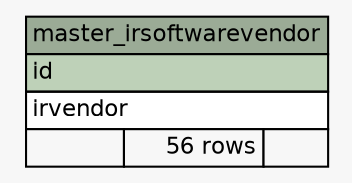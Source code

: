 // dot 2.2.1 on Windows 10 10.0
// SchemaSpy rev 590
digraph "master_irsoftwarevendor" {
  graph [
    rankdir="RL"
    bgcolor="#f7f7f7"
    nodesep="0.18"
    ranksep="0.46"
    fontname="Helvetica"
    fontsize="11"
  ];
  node [
    fontname="Helvetica"
    fontsize="11"
    shape="plaintext"
  ];
  edge [
    arrowsize="0.8"
  ];
  "master_irsoftwarevendor" [
    label=<
    <TABLE BORDER="0" CELLBORDER="1" CELLSPACING="0" BGCOLOR="#ffffff">
      <TR><TD COLSPAN="3" BGCOLOR="#9bab96" ALIGN="CENTER">master_irsoftwarevendor</TD></TR>
      <TR><TD PORT="id" COLSPAN="3" BGCOLOR="#bed1b8" ALIGN="LEFT">id</TD></TR>
      <TR><TD PORT="irvendor" COLSPAN="3" ALIGN="LEFT">irvendor</TD></TR>
      <TR><TD ALIGN="LEFT" BGCOLOR="#f7f7f7">  </TD><TD ALIGN="RIGHT" BGCOLOR="#f7f7f7">56 rows</TD><TD ALIGN="RIGHT" BGCOLOR="#f7f7f7">  </TD></TR>
    </TABLE>>
    URL="tables/master_irsoftwarevendor.html"
    tooltip="master_irsoftwarevendor"
  ];
}
